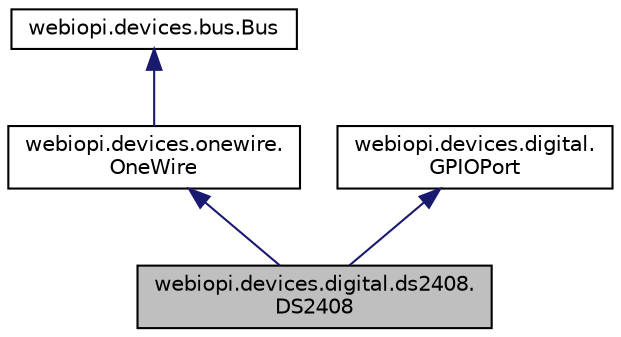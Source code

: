 digraph "webiopi.devices.digital.ds2408.DS2408"
{
  edge [fontname="Helvetica",fontsize="10",labelfontname="Helvetica",labelfontsize="10"];
  node [fontname="Helvetica",fontsize="10",shape=record];
  Node1 [label="webiopi.devices.digital.ds2408.\lDS2408",height=0.2,width=0.4,color="black", fillcolor="grey75", style="filled", fontcolor="black"];
  Node2 -> Node1 [dir="back",color="midnightblue",fontsize="10",style="solid",fontname="Helvetica"];
  Node2 [label="webiopi.devices.onewire.\lOneWire",height=0.2,width=0.4,color="black", fillcolor="white", style="filled",URL="$classwebiopi_1_1devices_1_1onewire_1_1OneWire.html"];
  Node3 -> Node2 [dir="back",color="midnightblue",fontsize="10",style="solid",fontname="Helvetica"];
  Node3 [label="webiopi.devices.bus.Bus",height=0.2,width=0.4,color="black", fillcolor="white", style="filled",URL="$classwebiopi_1_1devices_1_1bus_1_1Bus.html"];
  Node4 -> Node1 [dir="back",color="midnightblue",fontsize="10",style="solid",fontname="Helvetica"];
  Node4 [label="webiopi.devices.digital.\lGPIOPort",height=0.2,width=0.4,color="black", fillcolor="white", style="filled",URL="$classwebiopi_1_1devices_1_1digital_1_1GPIOPort.html"];
}

